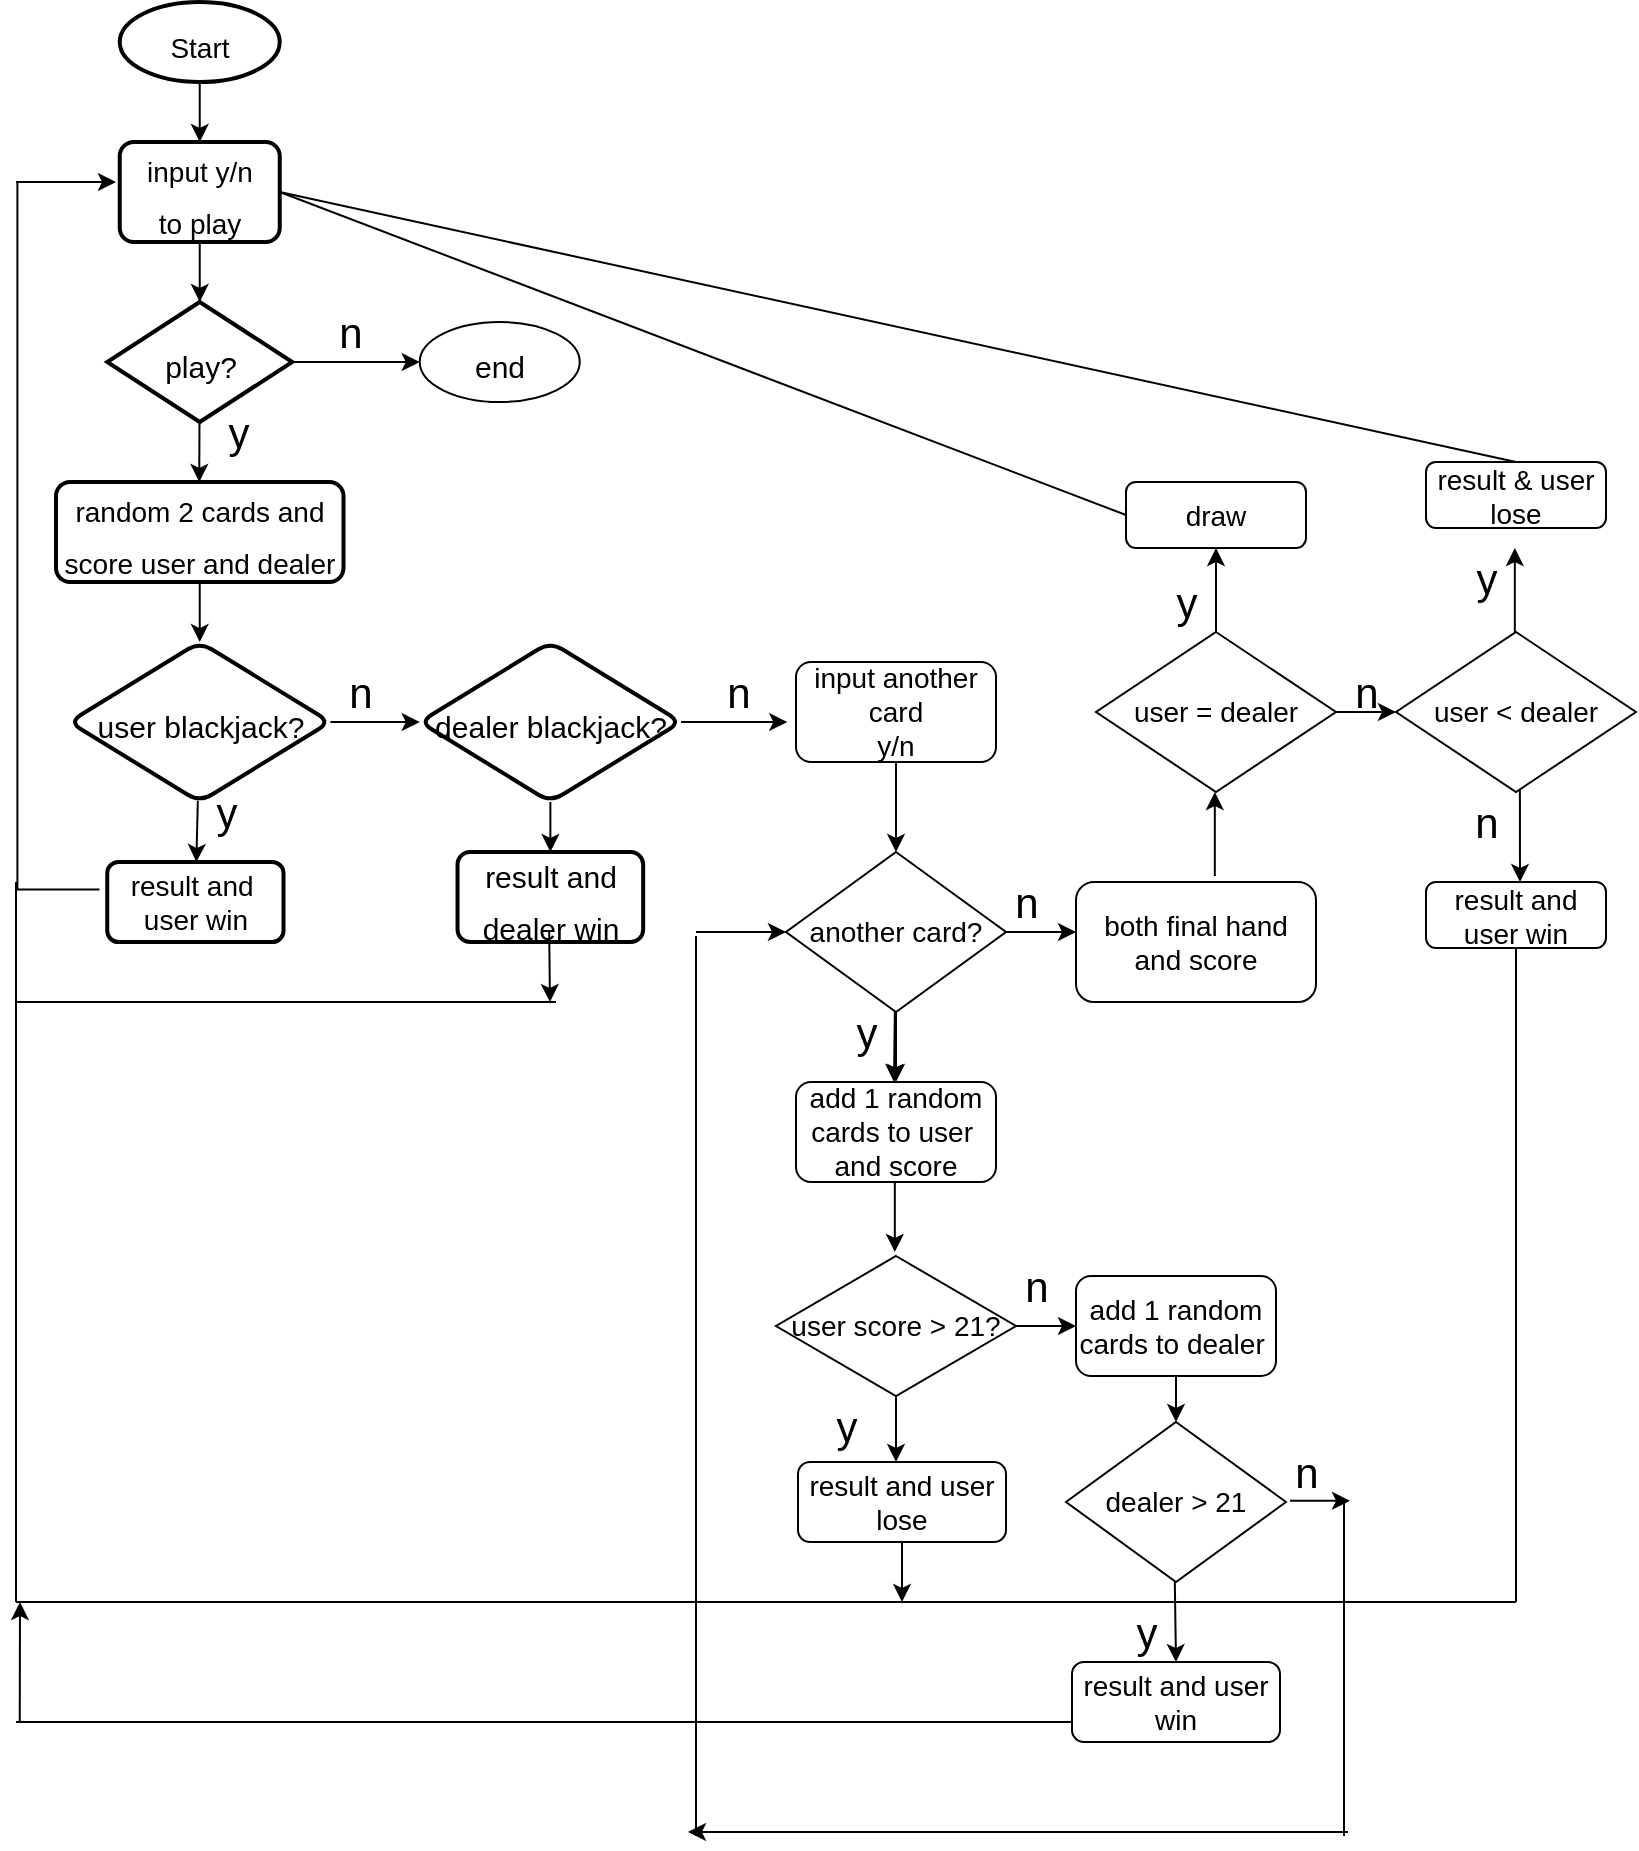 <mxfile version="14.1.4" type="github" pages="2">
  <diagram id="MAGGUAX34gYaEpGT8_eK" name="Page-1">
    <mxGraphModel dx="868" dy="492" grid="1" gridSize="10" guides="1" tooltips="1" connect="1" arrows="1" fold="1" page="1" pageScale="1" pageWidth="850" pageHeight="1100" math="0" shadow="0">
      <root>
        <mxCell id="0" />
        <mxCell id="1" parent="0" />
        <mxCell id="7XE_0lH-xWlZTf0cAS5R-12" value="" style="edgeStyle=none;rounded=0;orthogonalLoop=1;jettySize=auto;html=1;fontSize=21;" parent="1" source="7XE_0lH-xWlZTf0cAS5R-1" target="7XE_0lH-xWlZTf0cAS5R-2" edge="1">
          <mxGeometry relative="1" as="geometry" />
        </mxCell>
        <mxCell id="7XE_0lH-xWlZTf0cAS5R-1" value="&lt;font style=&quot;font-size: 14px&quot;&gt;Start&lt;/font&gt;" style="strokeWidth=2;html=1;shape=mxgraph.flowchart.start_1;whiteSpace=wrap;fontSize=21;" parent="1" vertex="1">
          <mxGeometry x="91.87" y="40" width="80" height="40" as="geometry" />
        </mxCell>
        <mxCell id="7XE_0lH-xWlZTf0cAS5R-13" value="" style="edgeStyle=none;rounded=0;orthogonalLoop=1;jettySize=auto;html=1;fontSize=21;" parent="1" source="7XE_0lH-xWlZTf0cAS5R-2" target="7XE_0lH-xWlZTf0cAS5R-3" edge="1">
          <mxGeometry relative="1" as="geometry" />
        </mxCell>
        <mxCell id="7XE_0lH-xWlZTf0cAS5R-2" value="&lt;font style=&quot;font-size: 14px&quot;&gt;input y/n&lt;br&gt;to play&lt;/font&gt;" style="rounded=1;whiteSpace=wrap;html=1;absoluteArcSize=1;arcSize=14;strokeWidth=2;fontSize=21;" parent="1" vertex="1">
          <mxGeometry x="91.87" y="110" width="80" height="50" as="geometry" />
        </mxCell>
        <mxCell id="7XE_0lH-xWlZTf0cAS5R-14" value="" style="edgeStyle=none;rounded=0;orthogonalLoop=1;jettySize=auto;html=1;fontSize=21;" parent="1" source="7XE_0lH-xWlZTf0cAS5R-3" target="7XE_0lH-xWlZTf0cAS5R-7" edge="1">
          <mxGeometry relative="1" as="geometry" />
        </mxCell>
        <mxCell id="7XE_0lH-xWlZTf0cAS5R-22" value="" style="edgeStyle=none;rounded=0;orthogonalLoop=1;jettySize=auto;html=1;fontSize=21;" parent="1" source="7XE_0lH-xWlZTf0cAS5R-3" edge="1">
          <mxGeometry relative="1" as="geometry">
            <mxPoint x="131.62" y="280" as="targetPoint" />
          </mxGeometry>
        </mxCell>
        <mxCell id="7XE_0lH-xWlZTf0cAS5R-3" value="&lt;font style=&quot;font-size: 15px&quot;&gt;play?&lt;/font&gt;" style="strokeWidth=2;html=1;shape=mxgraph.flowchart.decision;whiteSpace=wrap;fontSize=21;" parent="1" vertex="1">
          <mxGeometry x="85.62" y="190" width="92.5" height="60" as="geometry" />
        </mxCell>
        <mxCell id="7XE_0lH-xWlZTf0cAS5R-4" value="n" style="text;html=1;resizable=0;autosize=1;align=center;verticalAlign=middle;points=[];fillColor=none;strokeColor=none;rounded=0;fontSize=21;" parent="1" vertex="1">
          <mxGeometry x="191.87" y="190" width="30" height="30" as="geometry" />
        </mxCell>
        <mxCell id="7XE_0lH-xWlZTf0cAS5R-7" value="&lt;font style=&quot;font-size: 15px&quot;&gt;end&lt;/font&gt;" style="ellipse;whiteSpace=wrap;html=1;fontSize=21;" parent="1" vertex="1">
          <mxGeometry x="241.87" y="200" width="80" height="40" as="geometry" />
        </mxCell>
        <mxCell id="7XE_0lH-xWlZTf0cAS5R-11" value="y" style="text;html=1;resizable=0;autosize=1;align=center;verticalAlign=middle;points=[];fillColor=none;strokeColor=none;rounded=0;fontSize=21;" parent="1" vertex="1">
          <mxGeometry x="135.62" y="240" width="30" height="30" as="geometry" />
        </mxCell>
        <mxCell id="7XE_0lH-xWlZTf0cAS5R-25" value="" style="edgeStyle=none;rounded=0;orthogonalLoop=1;jettySize=auto;html=1;fontSize=21;" parent="1" source="7XE_0lH-xWlZTf0cAS5R-23" target="7XE_0lH-xWlZTf0cAS5R-24" edge="1">
          <mxGeometry relative="1" as="geometry" />
        </mxCell>
        <mxCell id="7XE_0lH-xWlZTf0cAS5R-23" value="&lt;span style=&quot;font-size: 14px&quot;&gt;random 2 cards and score user and dealer&lt;/span&gt;" style="rounded=1;whiteSpace=wrap;html=1;absoluteArcSize=1;arcSize=14;strokeWidth=2;fontSize=21;" parent="1" vertex="1">
          <mxGeometry x="60" y="280" width="143.75" height="50" as="geometry" />
        </mxCell>
        <mxCell id="7XE_0lH-xWlZTf0cAS5R-27" value="" style="edgeStyle=none;rounded=0;orthogonalLoop=1;jettySize=auto;html=1;fontSize=21;" parent="1" source="7XE_0lH-xWlZTf0cAS5R-24" target="7XE_0lH-xWlZTf0cAS5R-26" edge="1">
          <mxGeometry relative="1" as="geometry" />
        </mxCell>
        <mxCell id="7XE_0lH-xWlZTf0cAS5R-33" value="" style="edgeStyle=none;rounded=0;orthogonalLoop=1;jettySize=auto;html=1;fontSize=21;" parent="1" source="7XE_0lH-xWlZTf0cAS5R-24" target="7XE_0lH-xWlZTf0cAS5R-32" edge="1">
          <mxGeometry relative="1" as="geometry" />
        </mxCell>
        <mxCell id="7XE_0lH-xWlZTf0cAS5R-24" value="&lt;font style=&quot;font-size: 15px&quot;&gt;user blackjack?&lt;/font&gt;" style="rhombus;whiteSpace=wrap;html=1;rounded=1;fontSize=21;strokeWidth=2;arcSize=14;" parent="1" vertex="1">
          <mxGeometry x="66.55" y="360" width="130.63" height="80" as="geometry" />
        </mxCell>
        <mxCell id="7XE_0lH-xWlZTf0cAS5R-30" value="" style="edgeStyle=none;rounded=0;orthogonalLoop=1;jettySize=auto;html=1;fontSize=21;" parent="1" source="7XE_0lH-xWlZTf0cAS5R-26" edge="1">
          <mxGeometry relative="1" as="geometry">
            <mxPoint x="425.62" y="400" as="targetPoint" />
          </mxGeometry>
        </mxCell>
        <mxCell id="7XE_0lH-xWlZTf0cAS5R-40" value="" style="edgeStyle=elbowEdgeStyle;rounded=0;orthogonalLoop=1;jettySize=auto;elbow=vertical;html=1;fontSize=14;" parent="1" source="7XE_0lH-xWlZTf0cAS5R-26" target="7XE_0lH-xWlZTf0cAS5R-39" edge="1">
          <mxGeometry relative="1" as="geometry" />
        </mxCell>
        <mxCell id="7XE_0lH-xWlZTf0cAS5R-26" value="&lt;font style=&quot;font-size: 15px&quot;&gt;dealer blackjack?&lt;/font&gt;" style="rhombus;whiteSpace=wrap;html=1;rounded=1;fontSize=21;strokeWidth=2;arcSize=14;" parent="1" vertex="1">
          <mxGeometry x="241.87" y="360" width="130.63" height="80" as="geometry" />
        </mxCell>
        <mxCell id="7XE_0lH-xWlZTf0cAS5R-28" value="n" style="text;html=1;resizable=0;autosize=1;align=center;verticalAlign=middle;points=[];fillColor=none;strokeColor=none;rounded=0;fontSize=21;" parent="1" vertex="1">
          <mxGeometry x="197.18" y="370" width="30" height="30" as="geometry" />
        </mxCell>
        <mxCell id="7XE_0lH-xWlZTf0cAS5R-31" value="n" style="text;html=1;resizable=0;autosize=1;align=center;verticalAlign=middle;points=[];fillColor=none;strokeColor=none;rounded=0;fontSize=21;" parent="1" vertex="1">
          <mxGeometry x="385.62" y="370" width="30" height="30" as="geometry" />
        </mxCell>
        <mxCell id="7XE_0lH-xWlZTf0cAS5R-32" value="result and&amp;nbsp;&lt;br&gt;user win" style="whiteSpace=wrap;html=1;rounded=1;fontSize=14;strokeWidth=2;arcSize=14;" parent="1" vertex="1">
          <mxGeometry x="85.62" y="470" width="88.14" height="40" as="geometry" />
        </mxCell>
        <mxCell id="7XE_0lH-xWlZTf0cAS5R-34" value="" style="shape=partialRectangle;whiteSpace=wrap;html=1;top=0;left=0;fillColor=none;fontSize=14;rotation=90;" parent="1" vertex="1">
          <mxGeometry x="-115.82" y="286.69" width="353.59" height="40.54" as="geometry" />
        </mxCell>
        <mxCell id="7XE_0lH-xWlZTf0cAS5R-35" value="" style="endArrow=classic;html=1;fontSize=14;" parent="1" edge="1">
          <mxGeometry width="50" height="50" relative="1" as="geometry">
            <mxPoint x="40" y="130" as="sourcePoint" />
            <mxPoint x="90" y="130" as="targetPoint" />
          </mxGeometry>
        </mxCell>
        <mxCell id="7XE_0lH-xWlZTf0cAS5R-38" value="y" style="text;html=1;resizable=0;autosize=1;align=center;verticalAlign=middle;points=[];fillColor=none;strokeColor=none;rounded=0;fontSize=21;" parent="1" vertex="1">
          <mxGeometry x="130" y="430" width="30" height="30" as="geometry" />
        </mxCell>
        <mxCell id="7XE_0lH-xWlZTf0cAS5R-39" value="&lt;font style=&quot;font-size: 15px&quot;&gt;result and dealer win&lt;/font&gt;" style="whiteSpace=wrap;html=1;rounded=1;fontSize=21;strokeWidth=2;arcSize=14;" parent="1" vertex="1">
          <mxGeometry x="260.77" y="465" width="92.82" height="45" as="geometry" />
        </mxCell>
        <mxCell id="7XE_0lH-xWlZTf0cAS5R-41" value="" style="endArrow=none;html=1;fontSize=14;" parent="1" edge="1">
          <mxGeometry width="50" height="50" relative="1" as="geometry">
            <mxPoint x="40" y="540" as="sourcePoint" />
            <mxPoint x="310" y="540" as="targetPoint" />
          </mxGeometry>
        </mxCell>
        <mxCell id="7XE_0lH-xWlZTf0cAS5R-42" value="" style="endArrow=classic;html=1;fontSize=14;" parent="1" edge="1">
          <mxGeometry width="50" height="50" relative="1" as="geometry">
            <mxPoint x="306.59" y="505" as="sourcePoint" />
            <mxPoint x="307" y="540" as="targetPoint" />
          </mxGeometry>
        </mxCell>
        <mxCell id="7XE_0lH-xWlZTf0cAS5R-43" value="" style="endArrow=none;html=1;fontSize=14;" parent="1" edge="1">
          <mxGeometry width="50" height="50" relative="1" as="geometry">
            <mxPoint x="40" y="540" as="sourcePoint" />
            <mxPoint x="40" y="480" as="targetPoint" />
          </mxGeometry>
        </mxCell>
        <mxCell id="7XE_0lH-xWlZTf0cAS5R-46" value="" style="edgeStyle=elbowEdgeStyle;rounded=0;orthogonalLoop=1;jettySize=auto;elbow=vertical;html=1;fontSize=14;" parent="1" source="7XE_0lH-xWlZTf0cAS5R-44" edge="1">
          <mxGeometry relative="1" as="geometry">
            <mxPoint x="480" y="465" as="targetPoint" />
          </mxGeometry>
        </mxCell>
        <mxCell id="7XE_0lH-xWlZTf0cAS5R-44" value="input another card&lt;br&gt;y/n" style="rounded=1;whiteSpace=wrap;html=1;fontSize=14;" parent="1" vertex="1">
          <mxGeometry x="430" y="370" width="100" height="50" as="geometry" />
        </mxCell>
        <mxCell id="zh9d74h6_abLfL8RHgGb-1" value="" style="edgeStyle=elbowEdgeStyle;rounded=0;orthogonalLoop=1;jettySize=auto;elbow=vertical;html=1;fontSize=14;" parent="1" source="7XE_0lH-xWlZTf0cAS5R-47" target="7XE_0lH-xWlZTf0cAS5R-48" edge="1">
          <mxGeometry relative="1" as="geometry" />
        </mxCell>
        <mxCell id="7XE_0lH-xWlZTf0cAS5R-47" value="another card?" style="rhombus;whiteSpace=wrap;html=1;fontSize=14;" parent="1" vertex="1">
          <mxGeometry x="425" y="465" width="110" height="80" as="geometry" />
        </mxCell>
        <mxCell id="7XE_0lH-xWlZTf0cAS5R-48" value="add 1 random cards to user&amp;nbsp; and score" style="rounded=1;whiteSpace=wrap;html=1;fontSize=14;" parent="1" vertex="1">
          <mxGeometry x="430" y="580" width="100" height="50" as="geometry" />
        </mxCell>
        <mxCell id="7XE_0lH-xWlZTf0cAS5R-49" value="" style="endArrow=classic;html=1;fontSize=14;" parent="1" edge="1">
          <mxGeometry width="50" height="50" relative="1" as="geometry">
            <mxPoint x="479.41" y="545" as="sourcePoint" />
            <mxPoint x="479" y="580" as="targetPoint" />
          </mxGeometry>
        </mxCell>
        <mxCell id="zh9d74h6_abLfL8RHgGb-2" value="" style="edgeStyle=elbowEdgeStyle;rounded=0;orthogonalLoop=1;jettySize=auto;elbow=vertical;html=1;fontSize=14;" parent="1" edge="1">
          <mxGeometry relative="1" as="geometry">
            <mxPoint x="479.41" y="630" as="sourcePoint" />
            <mxPoint x="479.41" y="665" as="targetPoint" />
          </mxGeometry>
        </mxCell>
        <mxCell id="zh9d74h6_abLfL8RHgGb-3" value="user score &amp;gt; 21?" style="rhombus;whiteSpace=wrap;html=1;fontSize=14;" parent="1" vertex="1">
          <mxGeometry x="420" y="667" width="120" height="70" as="geometry" />
        </mxCell>
        <mxCell id="zh9d74h6_abLfL8RHgGb-4" value="result and user lose" style="rounded=1;whiteSpace=wrap;html=1;fontSize=14;" parent="1" vertex="1">
          <mxGeometry x="431" y="770" width="104" height="40" as="geometry" />
        </mxCell>
        <mxCell id="zh9d74h6_abLfL8RHgGb-5" value="" style="endArrow=classic;html=1;fontSize=14;exitX=0.5;exitY=1;exitDx=0;exitDy=0;" parent="1" source="zh9d74h6_abLfL8RHgGb-3" edge="1">
          <mxGeometry width="50" height="50" relative="1" as="geometry">
            <mxPoint x="500" y="740" as="sourcePoint" />
            <mxPoint x="480" y="770" as="targetPoint" />
          </mxGeometry>
        </mxCell>
        <mxCell id="zh9d74h6_abLfL8RHgGb-7" value="" style="endArrow=none;html=1;fontSize=14;" parent="1" edge="1">
          <mxGeometry width="50" height="50" relative="1" as="geometry">
            <mxPoint x="40.0" y="790" as="sourcePoint" />
            <mxPoint x="40" y="540" as="targetPoint" />
          </mxGeometry>
        </mxCell>
        <mxCell id="zh9d74h6_abLfL8RHgGb-9" value="y" style="text;html=1;resizable=0;autosize=1;align=center;verticalAlign=middle;points=[];fillColor=none;strokeColor=none;rounded=0;fontSize=21;" parent="1" vertex="1">
          <mxGeometry x="450" y="540" width="30" height="30" as="geometry" />
        </mxCell>
        <mxCell id="zh9d74h6_abLfL8RHgGb-10" value="y" style="text;html=1;resizable=0;autosize=1;align=center;verticalAlign=middle;points=[];fillColor=none;strokeColor=none;rounded=0;fontSize=21;" parent="1" vertex="1">
          <mxGeometry x="440" y="737" width="30" height="30" as="geometry" />
        </mxCell>
        <mxCell id="zh9d74h6_abLfL8RHgGb-11" value="both final hand and score" style="rounded=1;whiteSpace=wrap;html=1;fontSize=14;" parent="1" vertex="1">
          <mxGeometry x="570" y="480" width="120" height="60" as="geometry" />
        </mxCell>
        <mxCell id="zh9d74h6_abLfL8RHgGb-12" value="user = dealer" style="rhombus;whiteSpace=wrap;html=1;fontSize=14;" parent="1" vertex="1">
          <mxGeometry x="580" y="355" width="120" height="80" as="geometry" />
        </mxCell>
        <mxCell id="zh9d74h6_abLfL8RHgGb-13" value="draw" style="rounded=1;whiteSpace=wrap;html=1;fontSize=14;" parent="1" vertex="1">
          <mxGeometry x="595" y="280" width="90" height="33" as="geometry" />
        </mxCell>
        <mxCell id="zh9d74h6_abLfL8RHgGb-14" value="" style="endArrow=classic;html=1;fontSize=14;exitX=0.5;exitY=0;exitDx=0;exitDy=0;" parent="1" source="zh9d74h6_abLfL8RHgGb-12" edge="1">
          <mxGeometry width="50" height="50" relative="1" as="geometry">
            <mxPoint x="590" y="363" as="sourcePoint" />
            <mxPoint x="640" y="313" as="targetPoint" />
          </mxGeometry>
        </mxCell>
        <mxCell id="zh9d74h6_abLfL8RHgGb-15" value="" style="endArrow=classic;html=1;fontSize=14;exitX=0.5;exitY=0;exitDx=0;exitDy=0;" parent="1" edge="1">
          <mxGeometry width="50" height="50" relative="1" as="geometry">
            <mxPoint x="639.41" y="477" as="sourcePoint" />
            <mxPoint x="639.41" y="435" as="targetPoint" />
          </mxGeometry>
        </mxCell>
        <mxCell id="zh9d74h6_abLfL8RHgGb-16" value="" style="endArrow=classic;html=1;fontSize=14;exitX=0.5;exitY=0;exitDx=0;exitDy=0;" parent="1" edge="1">
          <mxGeometry width="50" height="50" relative="1" as="geometry">
            <mxPoint x="535.0" y="505" as="sourcePoint" />
            <mxPoint x="570" y="505" as="targetPoint" />
          </mxGeometry>
        </mxCell>
        <mxCell id="zh9d74h6_abLfL8RHgGb-17" value="n" style="text;html=1;resizable=0;autosize=1;align=center;verticalAlign=middle;points=[];fillColor=none;strokeColor=none;rounded=0;fontSize=21;" parent="1" vertex="1">
          <mxGeometry x="530" y="475" width="30" height="30" as="geometry" />
        </mxCell>
        <mxCell id="zh9d74h6_abLfL8RHgGb-18" value="y" style="text;html=1;resizable=0;autosize=1;align=center;verticalAlign=middle;points=[];fillColor=none;strokeColor=none;rounded=0;fontSize=21;" parent="1" vertex="1">
          <mxGeometry x="610" y="325" width="30" height="30" as="geometry" />
        </mxCell>
        <mxCell id="zh9d74h6_abLfL8RHgGb-19" value="" style="endArrow=none;html=1;fontSize=14;exitX=1;exitY=0.5;exitDx=0;exitDy=0;entryX=0;entryY=0.5;entryDx=0;entryDy=0;" parent="1" source="7XE_0lH-xWlZTf0cAS5R-2" target="zh9d74h6_abLfL8RHgGb-13" edge="1">
          <mxGeometry width="50" height="50" relative="1" as="geometry">
            <mxPoint x="500" y="340" as="sourcePoint" />
            <mxPoint x="590" y="300" as="targetPoint" />
          </mxGeometry>
        </mxCell>
        <mxCell id="zh9d74h6_abLfL8RHgGb-20" value="user &amp;lt; dealer" style="rhombus;whiteSpace=wrap;html=1;fontSize=14;" parent="1" vertex="1">
          <mxGeometry x="730" y="355" width="120" height="80" as="geometry" />
        </mxCell>
        <mxCell id="zh9d74h6_abLfL8RHgGb-21" value="" style="endArrow=classic;html=1;fontSize=14;entryX=0;entryY=0.5;entryDx=0;entryDy=0;exitX=1;exitY=0.5;exitDx=0;exitDy=0;" parent="1" source="zh9d74h6_abLfL8RHgGb-12" target="zh9d74h6_abLfL8RHgGb-20" edge="1">
          <mxGeometry width="50" height="50" relative="1" as="geometry">
            <mxPoint x="500" y="340" as="sourcePoint" />
            <mxPoint x="550" y="290" as="targetPoint" />
          </mxGeometry>
        </mxCell>
        <mxCell id="zh9d74h6_abLfL8RHgGb-22" value="" style="endArrow=classic;html=1;fontSize=14;exitX=0.5;exitY=0;exitDx=0;exitDy=0;" parent="1" edge="1">
          <mxGeometry width="50" height="50" relative="1" as="geometry">
            <mxPoint x="789.41" y="355" as="sourcePoint" />
            <mxPoint x="789.41" y="313" as="targetPoint" />
          </mxGeometry>
        </mxCell>
        <mxCell id="zh9d74h6_abLfL8RHgGb-23" value="y" style="text;html=1;resizable=0;autosize=1;align=center;verticalAlign=middle;points=[];fillColor=none;strokeColor=none;rounded=0;fontSize=21;" parent="1" vertex="1">
          <mxGeometry x="760" y="313" width="30" height="30" as="geometry" />
        </mxCell>
        <mxCell id="zh9d74h6_abLfL8RHgGb-24" value="result &amp;amp; user lose" style="rounded=1;whiteSpace=wrap;html=1;fontSize=14;" parent="1" vertex="1">
          <mxGeometry x="745" y="270" width="90" height="33" as="geometry" />
        </mxCell>
        <mxCell id="zh9d74h6_abLfL8RHgGb-25" value="" style="endArrow=none;html=1;fontSize=14;entryX=0.5;entryY=0;entryDx=0;entryDy=0;exitX=1;exitY=0.5;exitDx=0;exitDy=0;" parent="1" source="7XE_0lH-xWlZTf0cAS5R-2" target="zh9d74h6_abLfL8RHgGb-24" edge="1">
          <mxGeometry width="50" height="50" relative="1" as="geometry">
            <mxPoint x="500" y="340" as="sourcePoint" />
            <mxPoint x="550" y="290" as="targetPoint" />
          </mxGeometry>
        </mxCell>
        <mxCell id="zh9d74h6_abLfL8RHgGb-26" value="n" style="text;html=1;resizable=0;autosize=1;align=center;verticalAlign=middle;points=[];fillColor=none;strokeColor=none;rounded=0;fontSize=21;" parent="1" vertex="1">
          <mxGeometry x="760" y="435" width="30" height="30" as="geometry" />
        </mxCell>
        <mxCell id="zh9d74h6_abLfL8RHgGb-27" value="" style="endArrow=classic;html=1;fontSize=14;exitX=1.065;exitY=-0.037;exitDx=0;exitDy=0;exitPerimeter=0;" parent="1" source="zh9d74h6_abLfL8RHgGb-26" edge="1">
          <mxGeometry width="50" height="50" relative="1" as="geometry">
            <mxPoint x="500" y="340" as="sourcePoint" />
            <mxPoint x="792" y="480" as="targetPoint" />
          </mxGeometry>
        </mxCell>
        <mxCell id="zh9d74h6_abLfL8RHgGb-28" value="result and user win" style="rounded=1;whiteSpace=wrap;html=1;fontSize=14;" parent="1" vertex="1">
          <mxGeometry x="745" y="480" width="90" height="33" as="geometry" />
        </mxCell>
        <mxCell id="zh9d74h6_abLfL8RHgGb-29" value="" style="endArrow=none;html=1;fontSize=14;entryX=0.5;entryY=1;entryDx=0;entryDy=0;" parent="1" target="zh9d74h6_abLfL8RHgGb-28" edge="1">
          <mxGeometry width="50" height="50" relative="1" as="geometry">
            <mxPoint x="790" y="840" as="sourcePoint" />
            <mxPoint x="550" y="640" as="targetPoint" />
          </mxGeometry>
        </mxCell>
        <mxCell id="zh9d74h6_abLfL8RHgGb-30" value="" style="endArrow=none;html=1;fontSize=14;" parent="1" edge="1">
          <mxGeometry width="50" height="50" relative="1" as="geometry">
            <mxPoint x="790" y="840" as="sourcePoint" />
            <mxPoint x="40" y="840" as="targetPoint" />
          </mxGeometry>
        </mxCell>
        <mxCell id="zh9d74h6_abLfL8RHgGb-31" value="" style="endArrow=none;html=1;fontSize=14;" parent="1" edge="1">
          <mxGeometry width="50" height="50" relative="1" as="geometry">
            <mxPoint x="40" y="840" as="sourcePoint" />
            <mxPoint x="40" y="790" as="targetPoint" />
          </mxGeometry>
        </mxCell>
        <mxCell id="zh9d74h6_abLfL8RHgGb-33" value="result and user win" style="rounded=1;whiteSpace=wrap;html=1;fontSize=14;" parent="1" vertex="1">
          <mxGeometry x="568" y="870" width="104" height="40" as="geometry" />
        </mxCell>
        <mxCell id="zh9d74h6_abLfL8RHgGb-39" value="n" style="text;html=1;resizable=0;autosize=1;align=center;verticalAlign=middle;points=[];fillColor=none;strokeColor=none;rounded=0;fontSize=21;" parent="1" vertex="1">
          <mxGeometry x="535" y="667" width="30" height="30" as="geometry" />
        </mxCell>
        <mxCell id="zh9d74h6_abLfL8RHgGb-52" value="" style="endArrow=classic;html=1;fontSize=14;exitX=0.5;exitY=1;exitDx=0;exitDy=0;" parent="1" source="zh9d74h6_abLfL8RHgGb-4" edge="1">
          <mxGeometry width="50" height="50" relative="1" as="geometry">
            <mxPoint x="350" y="790" as="sourcePoint" />
            <mxPoint x="483" y="840" as="targetPoint" />
          </mxGeometry>
        </mxCell>
        <mxCell id="zh9d74h6_abLfL8RHgGb-59" value="dealer &amp;gt; 21" style="rhombus;whiteSpace=wrap;html=1;fontSize=14;" parent="1" vertex="1">
          <mxGeometry x="565" y="750" width="110" height="80" as="geometry" />
        </mxCell>
        <mxCell id="zh9d74h6_abLfL8RHgGb-60" value="add 1 random cards to dealer&amp;nbsp;" style="rounded=1;whiteSpace=wrap;html=1;fontSize=14;" parent="1" vertex="1">
          <mxGeometry x="570" y="677" width="100" height="50" as="geometry" />
        </mxCell>
        <mxCell id="zh9d74h6_abLfL8RHgGb-63" value="" style="endArrow=classic;html=1;fontSize=14;entryX=0;entryY=0.5;entryDx=0;entryDy=0;exitX=1;exitY=0.5;exitDx=0;exitDy=0;" parent="1" source="zh9d74h6_abLfL8RHgGb-3" target="zh9d74h6_abLfL8RHgGb-60" edge="1">
          <mxGeometry width="50" height="50" relative="1" as="geometry">
            <mxPoint x="480" y="740" as="sourcePoint" />
            <mxPoint x="530" y="690" as="targetPoint" />
          </mxGeometry>
        </mxCell>
        <mxCell id="zh9d74h6_abLfL8RHgGb-64" value="" style="endArrow=classic;html=1;fontSize=14;entryX=0.5;entryY=0;entryDx=0;entryDy=0;exitX=0.5;exitY=1;exitDx=0;exitDy=0;" parent="1" source="zh9d74h6_abLfL8RHgGb-60" target="zh9d74h6_abLfL8RHgGb-59" edge="1">
          <mxGeometry width="50" height="50" relative="1" as="geometry">
            <mxPoint x="550" y="712.0" as="sourcePoint" />
            <mxPoint x="580" y="712.0" as="targetPoint" />
          </mxGeometry>
        </mxCell>
        <mxCell id="zh9d74h6_abLfL8RHgGb-65" value="" style="endArrow=classic;html=1;fontSize=14;entryX=0.5;entryY=0;entryDx=0;entryDy=0;exitX=0.5;exitY=1;exitDx=0;exitDy=0;" parent="1" target="zh9d74h6_abLfL8RHgGb-33" edge="1">
          <mxGeometry width="50" height="50" relative="1" as="geometry">
            <mxPoint x="619.41" y="830.0" as="sourcePoint" />
            <mxPoint x="619.41" y="853" as="targetPoint" />
          </mxGeometry>
        </mxCell>
        <mxCell id="zh9d74h6_abLfL8RHgGb-66" value="" style="endArrow=none;html=1;fontSize=14;entryX=0;entryY=0.75;entryDx=0;entryDy=0;" parent="1" target="zh9d74h6_abLfL8RHgGb-33" edge="1">
          <mxGeometry width="50" height="50" relative="1" as="geometry">
            <mxPoint x="40" y="900" as="sourcePoint" />
            <mxPoint x="560" y="890" as="targetPoint" />
          </mxGeometry>
        </mxCell>
        <mxCell id="zh9d74h6_abLfL8RHgGb-67" value="" style="endArrow=classic;html=1;fontSize=14;" parent="1" edge="1">
          <mxGeometry width="50" height="50" relative="1" as="geometry">
            <mxPoint x="41.87" y="900" as="sourcePoint" />
            <mxPoint x="42" y="840" as="targetPoint" />
          </mxGeometry>
        </mxCell>
        <mxCell id="zh9d74h6_abLfL8RHgGb-68" value="" style="endArrow=classic;html=1;fontSize=14;entryX=0;entryY=0.5;entryDx=0;entryDy=0;exitX=1;exitY=0.5;exitDx=0;exitDy=0;" parent="1" edge="1">
          <mxGeometry width="50" height="50" relative="1" as="geometry">
            <mxPoint x="677" y="789.41" as="sourcePoint" />
            <mxPoint x="707" y="789.41" as="targetPoint" />
          </mxGeometry>
        </mxCell>
        <mxCell id="zh9d74h6_abLfL8RHgGb-69" value="" style="endArrow=none;html=1;fontSize=14;" parent="1" edge="1">
          <mxGeometry width="50" height="50" relative="1" as="geometry">
            <mxPoint x="704" y="957" as="sourcePoint" />
            <mxPoint x="704" y="790" as="targetPoint" />
          </mxGeometry>
        </mxCell>
        <mxCell id="zh9d74h6_abLfL8RHgGb-70" value="" style="endArrow=classic;html=1;fontSize=14;" parent="1" edge="1">
          <mxGeometry width="50" height="50" relative="1" as="geometry">
            <mxPoint x="706" y="955" as="sourcePoint" />
            <mxPoint x="376" y="955" as="targetPoint" />
          </mxGeometry>
        </mxCell>
        <mxCell id="zh9d74h6_abLfL8RHgGb-71" value="" style="endArrow=none;html=1;fontSize=14;" parent="1" edge="1">
          <mxGeometry width="50" height="50" relative="1" as="geometry">
            <mxPoint x="380" y="957" as="sourcePoint" />
            <mxPoint x="380" y="507" as="targetPoint" />
          </mxGeometry>
        </mxCell>
        <mxCell id="zh9d74h6_abLfL8RHgGb-72" value="" style="endArrow=classic;html=1;fontSize=14;entryX=0;entryY=0.5;entryDx=0;entryDy=0;" parent="1" target="7XE_0lH-xWlZTf0cAS5R-47" edge="1">
          <mxGeometry width="50" height="50" relative="1" as="geometry">
            <mxPoint x="380" y="505" as="sourcePoint" />
            <mxPoint x="430" y="455" as="targetPoint" />
          </mxGeometry>
        </mxCell>
        <mxCell id="zh9d74h6_abLfL8RHgGb-73" value="n" style="text;html=1;resizable=0;autosize=1;align=center;verticalAlign=middle;points=[];fillColor=none;strokeColor=none;rounded=0;fontSize=21;" parent="1" vertex="1">
          <mxGeometry x="670" y="760" width="30" height="30" as="geometry" />
        </mxCell>
        <mxCell id="zh9d74h6_abLfL8RHgGb-74" value="y" style="text;html=1;resizable=0;autosize=1;align=center;verticalAlign=middle;points=[];fillColor=none;strokeColor=none;rounded=0;fontSize=21;" parent="1" vertex="1">
          <mxGeometry x="590" y="840" width="30" height="30" as="geometry" />
        </mxCell>
        <mxCell id="WMwEp23jp6tjbYkWuEVy-1" value="n" style="text;html=1;resizable=0;autosize=1;align=center;verticalAlign=middle;points=[];fillColor=none;strokeColor=none;rounded=0;fontSize=21;" vertex="1" parent="1">
          <mxGeometry x="700" y="370" width="30" height="30" as="geometry" />
        </mxCell>
      </root>
    </mxGraphModel>
  </diagram>
  <diagram id="C86LZQnhHLCqieUkWIfS" name="Page-2">
    <mxGraphModel dx="868" dy="537" grid="1" gridSize="10" guides="1" tooltips="1" connect="1" arrows="1" fold="1" page="1" pageScale="1" pageWidth="850" pageHeight="1100" math="0" shadow="0">
      <root>
        <mxCell id="Y3XAVO--X8VDk9lhIH7w-0" />
        <mxCell id="Y3XAVO--X8VDk9lhIH7w-1" parent="Y3XAVO--X8VDk9lhIH7w-0" />
      </root>
    </mxGraphModel>
  </diagram>
</mxfile>
